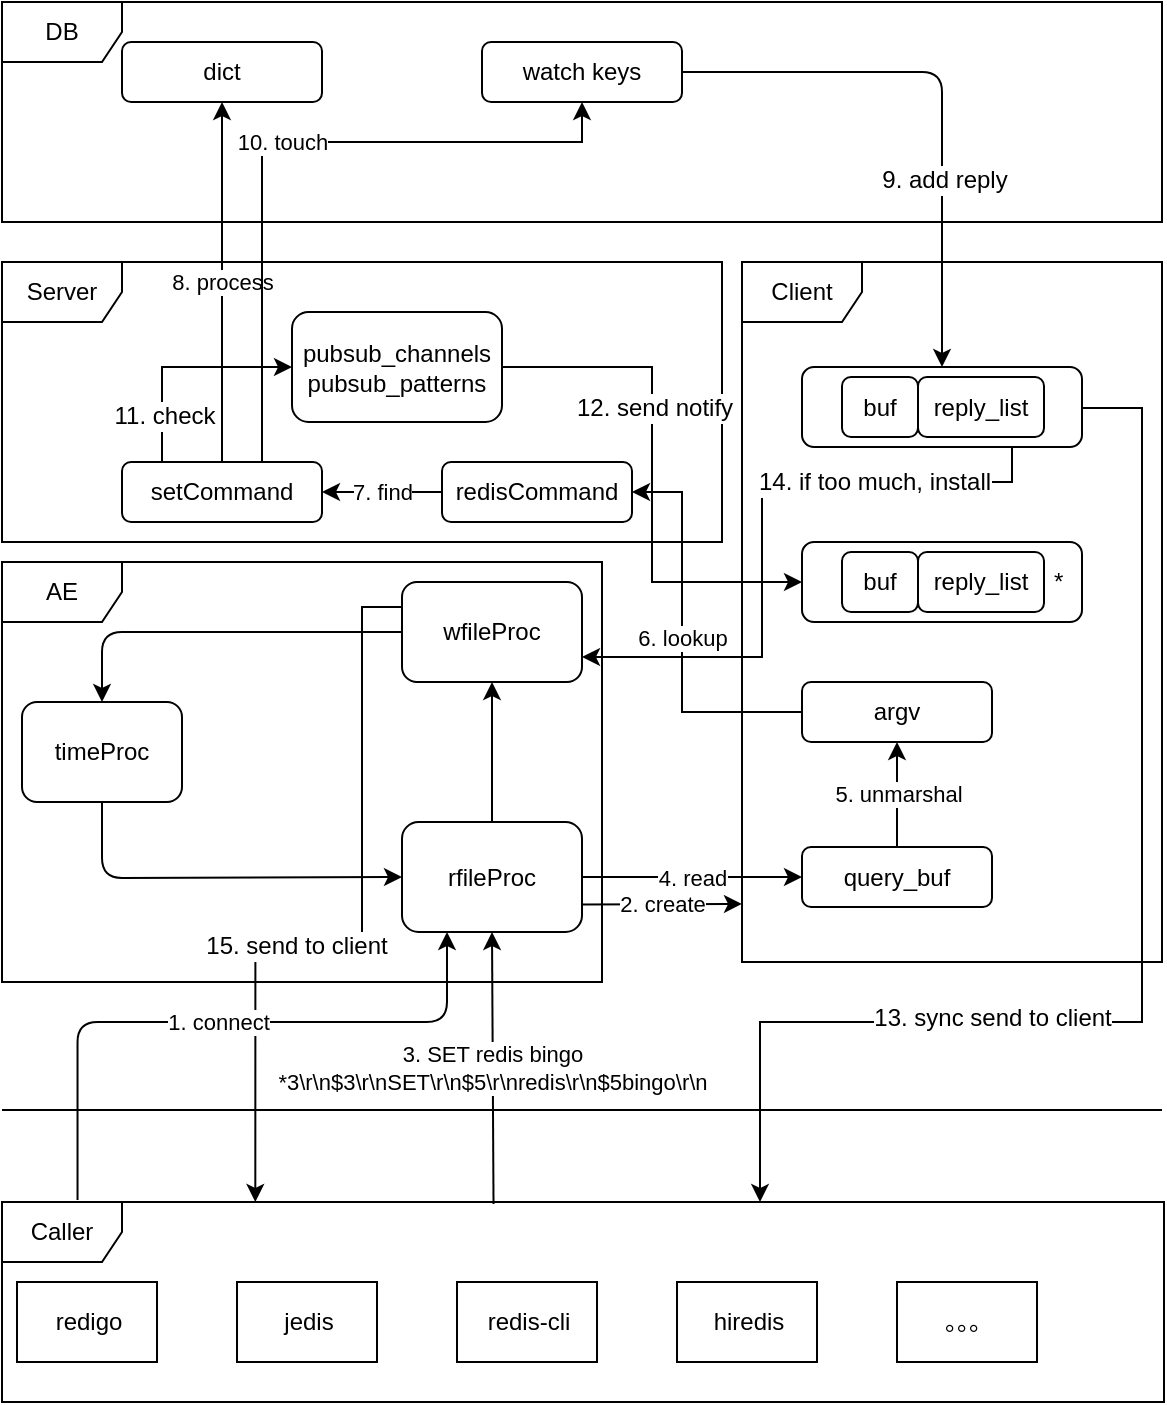 <mxfile version="10.6.7" type="github"><diagram id="DwWe2WWStFA9tM1RGa7o" name="Page-1"><mxGraphModel dx="728" dy="493" grid="1" gridSize="10" guides="1" tooltips="1" connect="1" arrows="1" fold="1" page="1" pageScale="1" pageWidth="827" pageHeight="1169" math="0" shadow="0"><root><mxCell id="0"/><mxCell id="1" parent="0"/><mxCell id="Q6ZeFc82Tndt3eIwR_6Y-51" value="" style="edgeStyle=orthogonalEdgeStyle;rounded=0;orthogonalLoop=1;jettySize=auto;html=1;entryX=1;entryY=0.75;entryDx=0;entryDy=0;exitX=0.75;exitY=1;exitDx=0;exitDy=0;" parent="1" source="Q6ZeFc82Tndt3eIwR_6Y-28" target="cZgeTBzUb0WHTp_Z0qXL-2" edge="1"><mxGeometry relative="1" as="geometry"><mxPoint x="520" y="280" as="sourcePoint"/><Array as="points"><mxPoint x="545" y="280"/><mxPoint x="420" y="280"/><mxPoint x="420" y="368"/></Array></mxGeometry></mxCell><mxCell id="Q6ZeFc82Tndt3eIwR_6Y-52" value="14. if too much, install" style="text;html=1;resizable=0;points=[];align=center;verticalAlign=middle;labelBackgroundColor=#ffffff;" parent="Q6ZeFc82Tndt3eIwR_6Y-51" vertex="1" connectable="0"><mxGeometry x="-0.457" relative="1" as="geometry"><mxPoint as="offset"/></mxGeometry></mxCell><mxCell id="Q6ZeFc82Tndt3eIwR_6Y-28" value="" style="rounded=1;whiteSpace=wrap;html=1;" parent="1" vertex="1"><mxGeometry x="440" y="222.5" width="140" height="40" as="geometry"/></mxCell><mxCell id="Q6ZeFc82Tndt3eIwR_6Y-54" value="" style="edgeStyle=orthogonalEdgeStyle;rounded=0;orthogonalLoop=1;jettySize=auto;html=1;exitX=0;exitY=0.25;exitDx=0;exitDy=0;entryX=0.218;entryY=0;entryDx=0;entryDy=0;entryPerimeter=0;" parent="1" source="cZgeTBzUb0WHTp_Z0qXL-2" target="cZgeTBzUb0WHTp_Z0qXL-22" edge="1"><mxGeometry relative="1" as="geometry"><mxPoint x="150" y="686" as="targetPoint"/></mxGeometry></mxCell><mxCell id="Q6ZeFc82Tndt3eIwR_6Y-56" value="15. send to client" style="text;html=1;resizable=0;points=[];align=center;verticalAlign=middle;labelBackgroundColor=#ffffff;" parent="Q6ZeFc82Tndt3eIwR_6Y-54" vertex="1" connectable="0"><mxGeometry x="0.192" y="2" relative="1" as="geometry"><mxPoint as="offset"/></mxGeometry></mxCell><mxCell id="cZgeTBzUb0WHTp_Z0qXL-2" value="wfileProc" style="rounded=1;whiteSpace=wrap;html=1;" parent="1" vertex="1"><mxGeometry x="240" y="330" width="90" height="50" as="geometry"/></mxCell><mxCell id="cZgeTBzUb0WHTp_Z0qXL-3" value="timeProc" style="rounded=1;whiteSpace=wrap;html=1;" parent="1" vertex="1"><mxGeometry x="50" y="390" width="80" height="50" as="geometry"/></mxCell><mxCell id="cZgeTBzUb0WHTp_Z0qXL-4" value="rfileProc" style="rounded=1;whiteSpace=wrap;html=1;" parent="1" vertex="1"><mxGeometry x="240" y="450" width="90" height="55" as="geometry"/></mxCell><mxCell id="cZgeTBzUb0WHTp_Z0qXL-10" value="" style="endArrow=classic;html=1;exitX=0.5;exitY=1;exitDx=0;exitDy=0;entryX=0;entryY=0.5;entryDx=0;entryDy=0;shadow=0;" parent="1" source="cZgeTBzUb0WHTp_Z0qXL-3" target="cZgeTBzUb0WHTp_Z0qXL-4" edge="1"><mxGeometry width="50" height="50" relative="1" as="geometry"><mxPoint x="-10" y="770" as="sourcePoint"/><mxPoint x="40" y="720" as="targetPoint"/><Array as="points"><mxPoint x="90" y="478"/></Array></mxGeometry></mxCell><mxCell id="cZgeTBzUb0WHTp_Z0qXL-11" value="" style="endArrow=classic;html=1;exitX=0.5;exitY=0;exitDx=0;exitDy=0;entryX=0.5;entryY=1;entryDx=0;entryDy=0;" parent="1" source="cZgeTBzUb0WHTp_Z0qXL-4" target="cZgeTBzUb0WHTp_Z0qXL-2" edge="1"><mxGeometry width="50" height="50" relative="1" as="geometry"><mxPoint x="100" y="450" as="sourcePoint"/><mxPoint x="220" y="488" as="targetPoint"/><Array as="points"/></mxGeometry></mxCell><mxCell id="cZgeTBzUb0WHTp_Z0qXL-12" value="" style="endArrow=classic;html=1;exitX=0;exitY=0.5;exitDx=0;exitDy=0;entryX=0.5;entryY=0;entryDx=0;entryDy=0;" parent="1" source="cZgeTBzUb0WHTp_Z0qXL-2" target="cZgeTBzUb0WHTp_Z0qXL-3" edge="1"><mxGeometry width="50" height="50" relative="1" as="geometry"><mxPoint x="110" y="460" as="sourcePoint"/><mxPoint x="230" y="498" as="targetPoint"/><Array as="points"><mxPoint x="180" y="355"/><mxPoint x="90" y="355"/></Array></mxGeometry></mxCell><mxCell id="cZgeTBzUb0WHTp_Z0qXL-13" value="AE&lt;br&gt;" style="shape=umlFrame;whiteSpace=wrap;html=1;" parent="1" vertex="1"><mxGeometry x="40" y="320" width="300" height="210" as="geometry"/></mxCell><mxCell id="cZgeTBzUb0WHTp_Z0qXL-14" value="Client" style="shape=umlFrame;whiteSpace=wrap;html=1;" parent="1" vertex="1"><mxGeometry x="410" y="170" width="210" height="350" as="geometry"/></mxCell><mxCell id="cZgeTBzUb0WHTp_Z0qXL-15" value="DB" style="shape=umlFrame;whiteSpace=wrap;html=1;" parent="1" vertex="1"><mxGeometry x="40" y="40" width="580" height="110" as="geometry"/></mxCell><mxCell id="cZgeTBzUb0WHTp_Z0qXL-16" value="" style="line;strokeWidth=1;fillColor=none;align=left;verticalAlign=middle;spacingTop=-1;spacingLeft=3;spacingRight=3;rotatable=0;labelPosition=right;points=[];portConstraint=eastwest;" parent="1" vertex="1"><mxGeometry x="40" y="590" width="580" height="8" as="geometry"/></mxCell><mxCell id="cZgeTBzUb0WHTp_Z0qXL-17" value="Server" style="shape=umlFrame;whiteSpace=wrap;html=1;" parent="1" vertex="1"><mxGeometry x="40" y="170" width="360" height="140" as="geometry"/></mxCell><mxCell id="cZgeTBzUb0WHTp_Z0qXL-22" value="Caller" style="shape=umlFrame;whiteSpace=wrap;html=1;" parent="1" vertex="1"><mxGeometry x="40" y="640" width="581" height="100" as="geometry"/></mxCell><mxCell id="cZgeTBzUb0WHTp_Z0qXL-23" value="redigo" style="html=1;" parent="1" vertex="1"><mxGeometry x="47.5" y="680" width="70" height="40" as="geometry"/></mxCell><mxCell id="cZgeTBzUb0WHTp_Z0qXL-24" value="jedis" style="html=1;" parent="1" vertex="1"><mxGeometry x="157.5" y="680" width="70" height="40" as="geometry"/></mxCell><mxCell id="cZgeTBzUb0WHTp_Z0qXL-28" value="redis-cli" style="html=1;" parent="1" vertex="1"><mxGeometry x="267.5" y="680" width="70" height="40" as="geometry"/></mxCell><mxCell id="cZgeTBzUb0WHTp_Z0qXL-29" value="hiredis" style="html=1;" parent="1" vertex="1"><mxGeometry x="377.5" y="680" width="70" height="40" as="geometry"/></mxCell><mxCell id="cZgeTBzUb0WHTp_Z0qXL-31" value="。。。" style="html=1;" parent="1" vertex="1"><mxGeometry x="487.5" y="680" width="70" height="40" as="geometry"/></mxCell><mxCell id="cZgeTBzUb0WHTp_Z0qXL-32" value="1. connect" style="edgeStyle=elbowEdgeStyle;elbow=vertical;endArrow=classic;html=1;exitX=0.065;exitY=-0.01;exitDx=0;exitDy=0;exitPerimeter=0;entryX=0.25;entryY=1;entryDx=0;entryDy=0;" parent="1" source="cZgeTBzUb0WHTp_Z0qXL-22" target="cZgeTBzUb0WHTp_Z0qXL-4" edge="1"><mxGeometry width="50" height="50" relative="1" as="geometry"><mxPoint x="60" y="640" as="sourcePoint"/><mxPoint x="110" y="590" as="targetPoint"/><Array as="points"><mxPoint x="110" y="550"/></Array></mxGeometry></mxCell><mxCell id="cZgeTBzUb0WHTp_Z0qXL-40" value="2. create" style="endArrow=classic;html=1;shadow=0;exitX=1;exitY=0.75;exitDx=0;exitDy=0;entryX=0;entryY=0.917;entryDx=0;entryDy=0;entryPerimeter=0;" parent="1" source="cZgeTBzUb0WHTp_Z0qXL-4" target="cZgeTBzUb0WHTp_Z0qXL-14" edge="1"><mxGeometry width="50" height="50" relative="1" as="geometry"><mxPoint x="-20" y="1180" as="sourcePoint"/><mxPoint x="370" y="391" as="targetPoint"/></mxGeometry></mxCell><mxCell id="Q6ZeFc82Tndt3eIwR_6Y-1" value="3. SET redis bingo&lt;br&gt;*3\r\n$3\r\nSET\r\n$5\r\nredis\r\n$5bingo\r\n&lt;br&gt;" style="endArrow=classic;html=1;entryX=0.5;entryY=1;entryDx=0;entryDy=0;exitX=0.423;exitY=0.01;exitDx=0;exitDy=0;exitPerimeter=0;" parent="1" source="cZgeTBzUb0WHTp_Z0qXL-22" target="cZgeTBzUb0WHTp_Z0qXL-4" edge="1"><mxGeometry width="50" height="50" relative="1" as="geometry"><mxPoint x="285" y="670" as="sourcePoint"/><mxPoint x="160" y="820" as="targetPoint"/></mxGeometry></mxCell><mxCell id="Q6ZeFc82Tndt3eIwR_6Y-8" value="5. unmarshal" style="edgeStyle=orthogonalEdgeStyle;rounded=0;orthogonalLoop=1;jettySize=auto;html=1;" parent="1" source="Q6ZeFc82Tndt3eIwR_6Y-5" target="Q6ZeFc82Tndt3eIwR_6Y-7" edge="1"><mxGeometry relative="1" as="geometry"><Array as="points"/></mxGeometry></mxCell><mxCell id="Q6ZeFc82Tndt3eIwR_6Y-5" value="query_buf" style="rounded=1;whiteSpace=wrap;html=1;" parent="1" vertex="1"><mxGeometry x="440" y="462.5" width="95" height="30" as="geometry"/></mxCell><mxCell id="Q6ZeFc82Tndt3eIwR_6Y-13" value="6. lookup" style="edgeStyle=orthogonalEdgeStyle;rounded=0;orthogonalLoop=1;jettySize=auto;html=1;entryX=1;entryY=0.5;entryDx=0;entryDy=0;" parent="1" source="Q6ZeFc82Tndt3eIwR_6Y-7" target="Q6ZeFc82Tndt3eIwR_6Y-12" edge="1"><mxGeometry relative="1" as="geometry"><mxPoint x="340" y="225" as="targetPoint"/><Array as="points"><mxPoint x="380" y="395"/><mxPoint x="380" y="285"/></Array></mxGeometry></mxCell><mxCell id="Q6ZeFc82Tndt3eIwR_6Y-7" value="argv" style="rounded=1;whiteSpace=wrap;html=1;" parent="1" vertex="1"><mxGeometry x="440" y="380" width="95" height="30" as="geometry"/></mxCell><mxCell id="Q6ZeFc82Tndt3eIwR_6Y-6" value="4. read" style="endArrow=classic;html=1;shadow=0;exitX=1;exitY=0.5;exitDx=0;exitDy=0;entryX=0;entryY=0.5;entryDx=0;entryDy=0;" parent="1" source="cZgeTBzUb0WHTp_Z0qXL-4" target="Q6ZeFc82Tndt3eIwR_6Y-5" edge="1"><mxGeometry width="50" height="50" relative="1" as="geometry"><mxPoint x="340" y="474" as="sourcePoint"/><mxPoint x="380" y="401" as="targetPoint"/></mxGeometry></mxCell><mxCell id="Q6ZeFc82Tndt3eIwR_6Y-15" value="7. find" style="edgeStyle=orthogonalEdgeStyle;rounded=0;orthogonalLoop=1;jettySize=auto;html=1;" parent="1" source="Q6ZeFc82Tndt3eIwR_6Y-12" target="Q6ZeFc82Tndt3eIwR_6Y-16" edge="1"><mxGeometry relative="1" as="geometry"/></mxCell><mxCell id="Q6ZeFc82Tndt3eIwR_6Y-12" value="redisCommand" style="rounded=1;whiteSpace=wrap;html=1;" parent="1" vertex="1"><mxGeometry x="260" y="270" width="95" height="30" as="geometry"/></mxCell><mxCell id="Q6ZeFc82Tndt3eIwR_6Y-18" value="8. process" style="edgeStyle=orthogonalEdgeStyle;rounded=0;orthogonalLoop=1;jettySize=auto;html=1;entryX=0.5;entryY=1;entryDx=0;entryDy=0;" parent="1" source="Q6ZeFc82Tndt3eIwR_6Y-16" target="Q6ZeFc82Tndt3eIwR_6Y-17" edge="1"><mxGeometry relative="1" as="geometry"><mxPoint x="210" y="100" as="targetPoint"/></mxGeometry></mxCell><mxCell id="Q6ZeFc82Tndt3eIwR_6Y-40" value="10. touch" style="edgeStyle=orthogonalEdgeStyle;rounded=0;orthogonalLoop=1;jettySize=auto;html=1;" parent="1" source="Q6ZeFc82Tndt3eIwR_6Y-16" target="Q6ZeFc82Tndt3eIwR_6Y-37" edge="1"><mxGeometry relative="1" as="geometry"><mxPoint x="150" y="380" as="targetPoint"/><Array as="points"><mxPoint x="170" y="110"/><mxPoint x="330" y="110"/></Array></mxGeometry></mxCell><mxCell id="Q6ZeFc82Tndt3eIwR_6Y-42" value="" style="edgeStyle=orthogonalEdgeStyle;rounded=0;orthogonalLoop=1;jettySize=auto;html=1;entryX=0;entryY=0.5;entryDx=0;entryDy=0;" parent="1" source="Q6ZeFc82Tndt3eIwR_6Y-16" target="Q6ZeFc82Tndt3eIwR_6Y-36" edge="1"><mxGeometry relative="1" as="geometry"><mxPoint x="150" y="380" as="targetPoint"/><Array as="points"><mxPoint x="120" y="223"/></Array></mxGeometry></mxCell><mxCell id="Q6ZeFc82Tndt3eIwR_6Y-44" value="11. check" style="text;html=1;resizable=0;points=[];align=center;verticalAlign=middle;labelBackgroundColor=#ffffff;" parent="Q6ZeFc82Tndt3eIwR_6Y-42" vertex="1" connectable="0"><mxGeometry x="-0.589" y="-1" relative="1" as="geometry"><mxPoint as="offset"/></mxGeometry></mxCell><mxCell id="Q6ZeFc82Tndt3eIwR_6Y-16" value="setCommand" style="rounded=1;whiteSpace=wrap;html=1;" parent="1" vertex="1"><mxGeometry x="100" y="270" width="100" height="30" as="geometry"/></mxCell><mxCell id="Q6ZeFc82Tndt3eIwR_6Y-17" value="dict" style="rounded=1;whiteSpace=wrap;html=1;" parent="1" vertex="1"><mxGeometry x="100" y="60" width="100" height="30" as="geometry"/></mxCell><mxCell id="Q6ZeFc82Tndt3eIwR_6Y-37" value="watch keys" style="rounded=1;whiteSpace=wrap;html=1;" parent="1" vertex="1"><mxGeometry x="280" y="60" width="100" height="30" as="geometry"/></mxCell><mxCell id="Q6ZeFc82Tndt3eIwR_6Y-23" value="" style="endArrow=classic;html=1;entryX=0.5;entryY=0;entryDx=0;entryDy=0;exitX=1;exitY=0.5;exitDx=0;exitDy=0;" parent="1" source="Q6ZeFc82Tndt3eIwR_6Y-37" target="Q6ZeFc82Tndt3eIwR_6Y-28" edge="1"><mxGeometry width="50" height="50" relative="1" as="geometry"><mxPoint x="430" y="75" as="sourcePoint"/><mxPoint x="15" y="90" as="targetPoint"/><Array as="points"><mxPoint x="510" y="75"/></Array></mxGeometry></mxCell><mxCell id="Q6ZeFc82Tndt3eIwR_6Y-35" value="9. add reply" style="text;html=1;resizable=0;points=[];align=center;verticalAlign=middle;labelBackgroundColor=#ffffff;" parent="Q6ZeFc82Tndt3eIwR_6Y-23" vertex="1" connectable="0"><mxGeometry x="0.327" y="1" relative="1" as="geometry"><mxPoint as="offset"/></mxGeometry></mxCell><mxCell id="Q6ZeFc82Tndt3eIwR_6Y-24" value="buf" style="rounded=1;whiteSpace=wrap;html=1;" parent="1" vertex="1"><mxGeometry x="460" y="227.5" width="38" height="30" as="geometry"/></mxCell><mxCell id="Q6ZeFc82Tndt3eIwR_6Y-49" value="" style="edgeStyle=orthogonalEdgeStyle;rounded=0;orthogonalLoop=1;jettySize=auto;html=1;" parent="1" edge="1"><mxGeometry relative="1" as="geometry"><mxPoint x="580" y="243" as="sourcePoint"/><mxPoint x="419" y="640" as="targetPoint"/><Array as="points"><mxPoint x="610" y="243"/><mxPoint x="610" y="550"/><mxPoint x="419" y="550"/></Array></mxGeometry></mxCell><mxCell id="Q6ZeFc82Tndt3eIwR_6Y-50" value="13. sync send to client" style="text;html=1;resizable=0;points=[];align=center;verticalAlign=middle;labelBackgroundColor=#ffffff;" parent="Q6ZeFc82Tndt3eIwR_6Y-49" vertex="1" connectable="0"><mxGeometry x="0.335" y="-2" relative="1" as="geometry"><mxPoint as="offset"/></mxGeometry></mxCell><mxCell id="Q6ZeFc82Tndt3eIwR_6Y-25" value="reply_list" style="rounded=1;whiteSpace=wrap;html=1;" parent="1" vertex="1"><mxGeometry x="498" y="227.5" width="63" height="30" as="geometry"/></mxCell><mxCell id="Q6ZeFc82Tndt3eIwR_6Y-31" value="&amp;nbsp; &amp;nbsp; &amp;nbsp; &amp;nbsp; &amp;nbsp; &amp;nbsp; &amp;nbsp; &amp;nbsp; &amp;nbsp; &amp;nbsp; &amp;nbsp; &amp;nbsp; &amp;nbsp; &amp;nbsp; &amp;nbsp; &amp;nbsp; &amp;nbsp; &amp;nbsp;*" style="rounded=1;whiteSpace=wrap;html=1;" parent="1" vertex="1"><mxGeometry x="440" y="310" width="140" height="40" as="geometry"/></mxCell><mxCell id="Q6ZeFc82Tndt3eIwR_6Y-32" value="buf" style="rounded=1;whiteSpace=wrap;html=1;" parent="1" vertex="1"><mxGeometry x="460" y="315" width="38" height="30" as="geometry"/></mxCell><mxCell id="Q6ZeFc82Tndt3eIwR_6Y-33" value="reply_list" style="rounded=1;whiteSpace=wrap;html=1;" parent="1" vertex="1"><mxGeometry x="498" y="315" width="63" height="30" as="geometry"/></mxCell><mxCell id="Q6ZeFc82Tndt3eIwR_6Y-46" value="" style="edgeStyle=orthogonalEdgeStyle;rounded=0;orthogonalLoop=1;jettySize=auto;html=1;entryX=0;entryY=0.5;entryDx=0;entryDy=0;" parent="1" source="Q6ZeFc82Tndt3eIwR_6Y-36" target="Q6ZeFc82Tndt3eIwR_6Y-31" edge="1"><mxGeometry relative="1" as="geometry"><mxPoint x="237.5" y="115" as="targetPoint"/><Array as="points"><mxPoint x="365" y="223"/><mxPoint x="365" y="330"/></Array></mxGeometry></mxCell><mxCell id="Q6ZeFc82Tndt3eIwR_6Y-47" value="12. send notify" style="text;html=1;resizable=0;points=[];align=center;verticalAlign=middle;labelBackgroundColor=#ffffff;" parent="Q6ZeFc82Tndt3eIwR_6Y-46" vertex="1" connectable="0"><mxGeometry x="-0.275" y="-2" relative="1" as="geometry"><mxPoint x="3" y="2" as="offset"/></mxGeometry></mxCell><mxCell id="Q6ZeFc82Tndt3eIwR_6Y-36" value="pubsub_channels&lt;br&gt;pubsub_patterns&lt;br&gt;" style="rounded=1;whiteSpace=wrap;html=1;" parent="1" vertex="1"><mxGeometry x="185" y="195" width="105" height="55" as="geometry"/></mxCell></root></mxGraphModel></diagram></mxfile>
